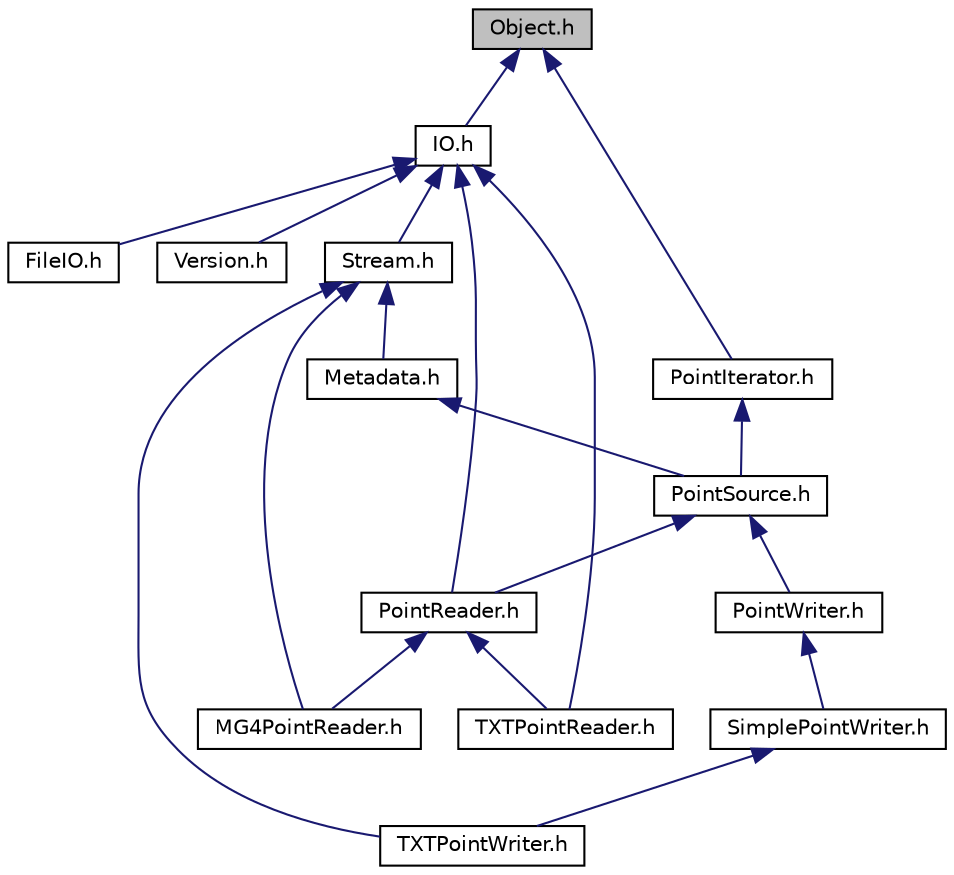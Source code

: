 digraph "Object.h"
{
  bgcolor="transparent";
  edge [fontname="Helvetica",fontsize="10",labelfontname="Helvetica",labelfontsize="10"];
  node [fontname="Helvetica",fontsize="10",shape=record];
  Node1 [label="Object.h",height=0.2,width=0.4,color="black", fillcolor="grey75", style="filled" fontcolor="black"];
  Node1 -> Node2 [dir="back",color="midnightblue",fontsize="10",style="solid",fontname="Helvetica"];
  Node2 [label="IO.h",height=0.2,width=0.4,color="black",URL="$a00040.html"];
  Node2 -> Node3 [dir="back",color="midnightblue",fontsize="10",style="solid",fontname="Helvetica"];
  Node3 [label="FileIO.h",height=0.2,width=0.4,color="black",URL="$a00038.html"];
  Node2 -> Node4 [dir="back",color="midnightblue",fontsize="10",style="solid",fontname="Helvetica"];
  Node4 [label="PointReader.h",height=0.2,width=0.4,color="black",URL="$a00048.html"];
  Node4 -> Node5 [dir="back",color="midnightblue",fontsize="10",style="solid",fontname="Helvetica"];
  Node5 [label="MG4PointReader.h",height=0.2,width=0.4,color="black",URL="$a00043.html"];
  Node4 -> Node6 [dir="back",color="midnightblue",fontsize="10",style="solid",fontname="Helvetica"];
  Node6 [label="TXTPointReader.h",height=0.2,width=0.4,color="black",URL="$a00054.html"];
  Node2 -> Node7 [dir="back",color="midnightblue",fontsize="10",style="solid",fontname="Helvetica"];
  Node7 [label="Stream.h",height=0.2,width=0.4,color="black",URL="$a00053.html"];
  Node7 -> Node8 [dir="back",color="midnightblue",fontsize="10",style="solid",fontname="Helvetica"];
  Node8 [label="Metadata.h",height=0.2,width=0.4,color="black",URL="$a00042.html"];
  Node8 -> Node9 [dir="back",color="midnightblue",fontsize="10",style="solid",fontname="Helvetica"];
  Node9 [label="PointSource.h",height=0.2,width=0.4,color="black",URL="$a00049.html"];
  Node9 -> Node4 [dir="back",color="midnightblue",fontsize="10",style="solid",fontname="Helvetica"];
  Node9 -> Node10 [dir="back",color="midnightblue",fontsize="10",style="solid",fontname="Helvetica"];
  Node10 [label="PointWriter.h",height=0.2,width=0.4,color="black",URL="$a00050.html"];
  Node10 -> Node11 [dir="back",color="midnightblue",fontsize="10",style="solid",fontname="Helvetica"];
  Node11 [label="SimplePointWriter.h",height=0.2,width=0.4,color="black",URL="$a00052.html"];
  Node11 -> Node12 [dir="back",color="midnightblue",fontsize="10",style="solid",fontname="Helvetica"];
  Node12 [label="TXTPointWriter.h",height=0.2,width=0.4,color="black",URL="$a00055.html"];
  Node7 -> Node5 [dir="back",color="midnightblue",fontsize="10",style="solid",fontname="Helvetica"];
  Node7 -> Node12 [dir="back",color="midnightblue",fontsize="10",style="solid",fontname="Helvetica"];
  Node2 -> Node6 [dir="back",color="midnightblue",fontsize="10",style="solid",fontname="Helvetica"];
  Node2 -> Node13 [dir="back",color="midnightblue",fontsize="10",style="solid",fontname="Helvetica"];
  Node13 [label="Version.h",height=0.2,width=0.4,color="black",URL="$a00057.html"];
  Node1 -> Node14 [dir="back",color="midnightblue",fontsize="10",style="solid",fontname="Helvetica"];
  Node14 [label="PointIterator.h",height=0.2,width=0.4,color="black",URL="$a00047.html"];
  Node14 -> Node9 [dir="back",color="midnightblue",fontsize="10",style="solid",fontname="Helvetica"];
}
